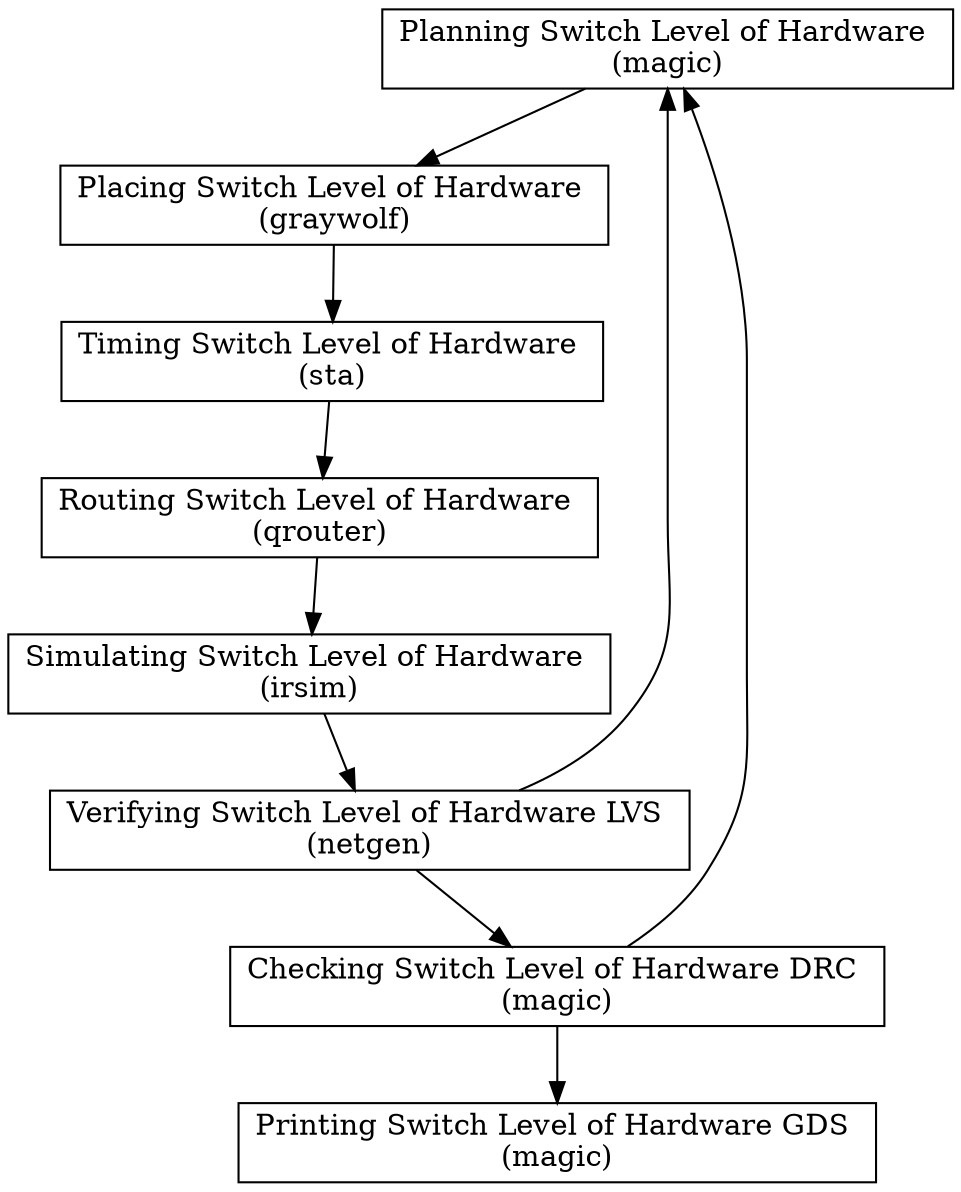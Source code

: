 digraph BackEnd {
  // Introduction
  node[shape=record];

  // Blocks
  Planning_SLH[label="Planning Switch Level of Hardware \n(magic)"];
  Placing_SLH[label="Placing Switch Level of Hardware \n(graywolf)"];
  Timing_SLH[label="Timing Switch Level of Hardware \n(sta)"];
  Routing_SLH[label="Routing Switch Level of Hardware \n(qrouter)"];
  Simulating_SLH[label="Simulating Switch Level of Hardware \n(irsim)"];
  Verifying_LVS[label="Verifying Switch Level of Hardware LVS \n(netgen)"];
  Checking_DRC[label="Checking Switch Level of Hardware DRC \n(magic)"];
  Printing_GDS[label="Printing Switch Level of Hardware GDS \n(magic)"];

  // Sequence
  Planning_SLH -> Placing_SLH;
  Placing_SLH -> Timing_SLH;
  Timing_SLH -> Routing_SLH;
  Routing_SLH -> Simulating_SLH;
  Simulating_SLH -> Verifying_LVS;
  Verifying_LVS -> Checking_DRC;
  Checking_DRC -> Printing_GDS;

  // Feedback
  Verifying_LVS -> Planning_SLH;
  Checking_DRC -> Planning_SLH;
}
